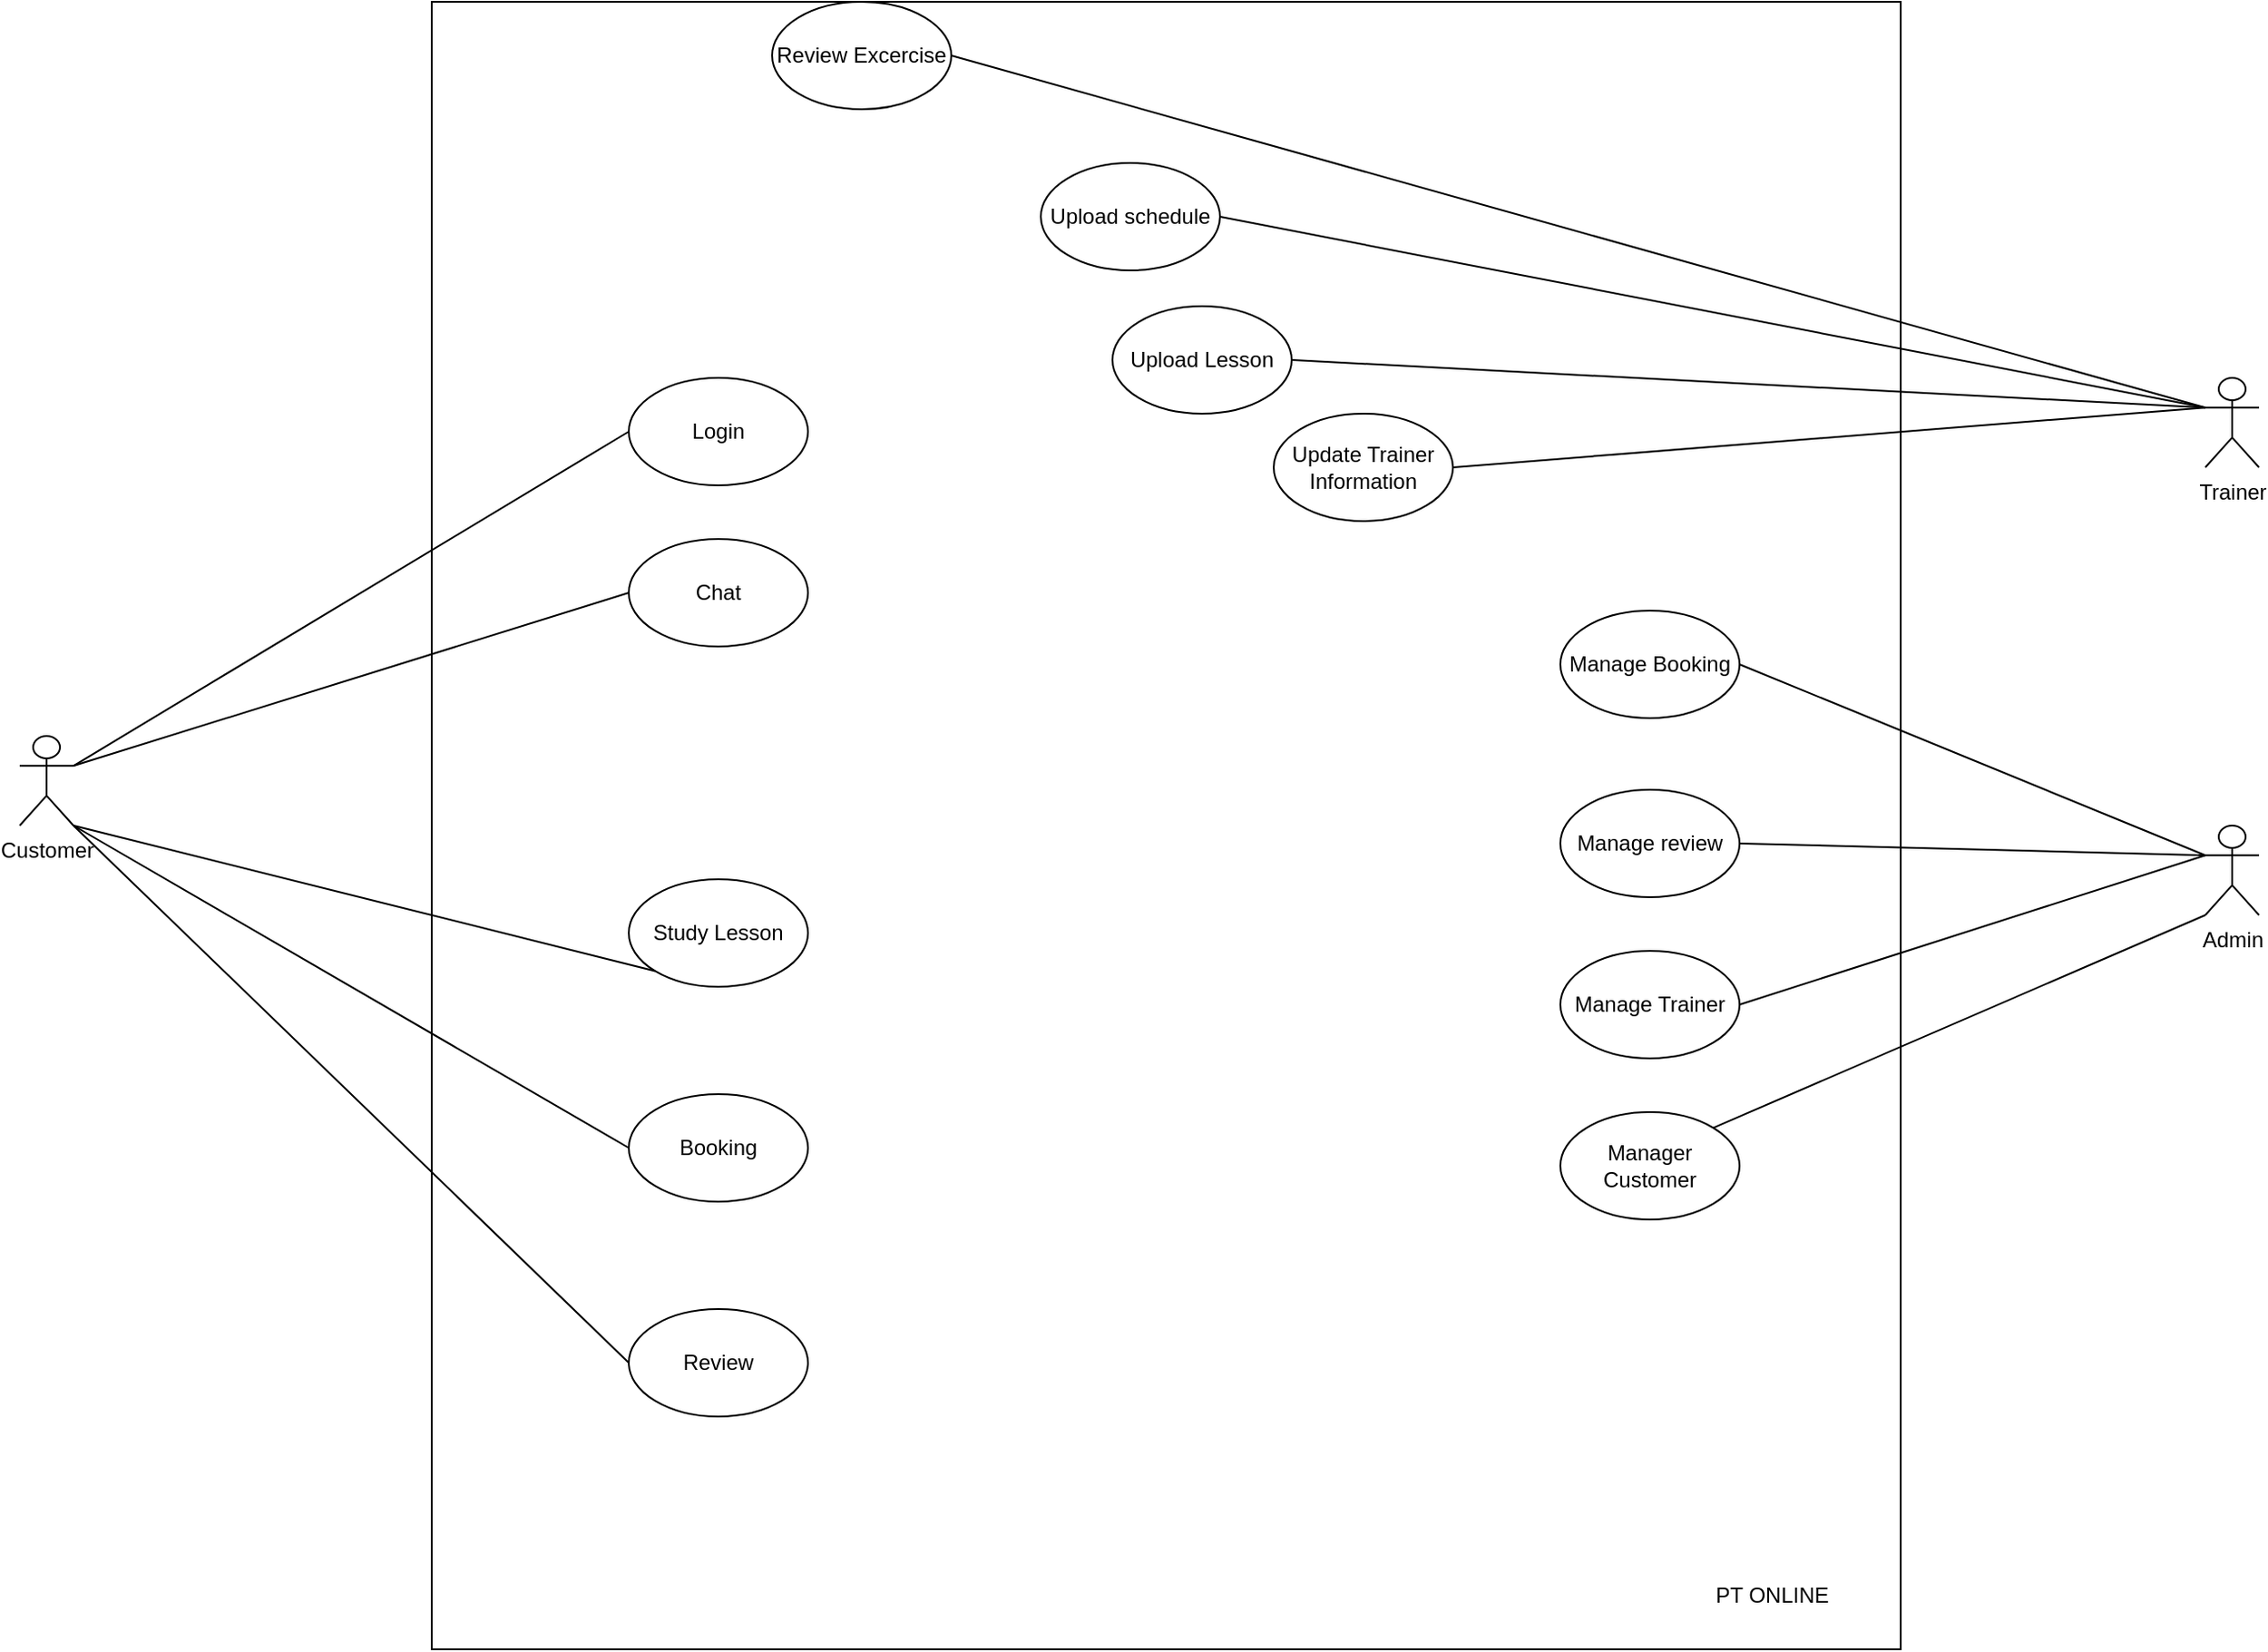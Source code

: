<mxfile version="13.8.1" type="github">
  <diagram id="rZBaU04stiPMk3SZJmmc" name="Page-1">
    <mxGraphModel dx="1174" dy="2345" grid="1" gridSize="10" guides="1" tooltips="1" connect="1" arrows="1" fold="1" page="1" pageScale="1" pageWidth="1100" pageHeight="1700" math="0" shadow="0">
      <root>
        <mxCell id="0" />
        <mxCell id="1" parent="0" />
        <mxCell id="Vi-9CoD4SaAg4djCjcxH-50" value="" style="rounded=0;whiteSpace=wrap;html=1;" parent="1" vertex="1">
          <mxGeometry x="570" y="-220" width="820" height="920" as="geometry" />
        </mxCell>
        <mxCell id="Vi-9CoD4SaAg4djCjcxH-51" value="Customer" style="shape=umlActor;verticalLabelPosition=bottom;verticalAlign=top;html=1;labelPosition=center;align=center;" parent="1" vertex="1">
          <mxGeometry x="340" y="190" width="30" height="50" as="geometry" />
        </mxCell>
        <mxCell id="Vi-9CoD4SaAg4djCjcxH-54" value="Chat" style="ellipse;whiteSpace=wrap;html=1;" parent="1" vertex="1">
          <mxGeometry x="680" y="80" width="100" height="60" as="geometry" />
        </mxCell>
        <mxCell id="Vi-9CoD4SaAg4djCjcxH-56" value="Trainer" style="shape=umlActor;verticalLabelPosition=bottom;verticalAlign=top;html=1;labelPosition=center;align=center;" parent="1" vertex="1">
          <mxGeometry x="1560" y="-10" width="30" height="50" as="geometry" />
        </mxCell>
        <mxCell id="Vi-9CoD4SaAg4djCjcxH-57" value="Admin" style="shape=umlActor;verticalLabelPosition=bottom;verticalAlign=top;html=1;labelPosition=center;align=center;" parent="1" vertex="1">
          <mxGeometry x="1560" y="240" width="30" height="50" as="geometry" />
        </mxCell>
        <mxCell id="Vi-9CoD4SaAg4djCjcxH-58" value="Study Lesson" style="ellipse;whiteSpace=wrap;html=1;" parent="1" vertex="1">
          <mxGeometry x="680" y="270" width="100" height="60" as="geometry" />
        </mxCell>
        <mxCell id="Vi-9CoD4SaAg4djCjcxH-60" value="Booking" style="ellipse;whiteSpace=wrap;html=1;" parent="1" vertex="1">
          <mxGeometry x="680" y="390" width="100" height="60" as="geometry" />
        </mxCell>
        <mxCell id="Vi-9CoD4SaAg4djCjcxH-61" value="Upload Lesson" style="ellipse;whiteSpace=wrap;html=1;" parent="1" vertex="1">
          <mxGeometry x="950" y="-50" width="100" height="60" as="geometry" />
        </mxCell>
        <mxCell id="Vi-9CoD4SaAg4djCjcxH-65" value="Manage review" style="ellipse;whiteSpace=wrap;html=1;" parent="1" vertex="1">
          <mxGeometry x="1200" y="220" width="100" height="60" as="geometry" />
        </mxCell>
        <mxCell id="Vi-9CoD4SaAg4djCjcxH-66" value="Manage Booking" style="ellipse;whiteSpace=wrap;html=1;" parent="1" vertex="1">
          <mxGeometry x="1200" y="120" width="100" height="60" as="geometry" />
        </mxCell>
        <mxCell id="Vi-9CoD4SaAg4djCjcxH-67" value="Manage Trainer" style="ellipse;whiteSpace=wrap;html=1;" parent="1" vertex="1">
          <mxGeometry x="1200" y="310" width="100" height="60" as="geometry" />
        </mxCell>
        <mxCell id="Vi-9CoD4SaAg4djCjcxH-68" value="Manager Customer" style="ellipse;whiteSpace=wrap;html=1;" parent="1" vertex="1">
          <mxGeometry x="1200" y="400" width="100" height="60" as="geometry" />
        </mxCell>
        <mxCell id="Vi-9CoD4SaAg4djCjcxH-72" value="" style="endArrow=none;endSize=12;html=1;exitX=1;exitY=0.333;exitDx=0;exitDy=0;exitPerimeter=0;entryX=0;entryY=0.5;entryDx=0;entryDy=0;endFill=0;" parent="1" source="Vi-9CoD4SaAg4djCjcxH-51" target="Vi-9CoD4SaAg4djCjcxH-54" edge="1">
          <mxGeometry width="160" relative="1" as="geometry">
            <mxPoint x="420" y="316.667" as="sourcePoint" />
            <mxPoint x="680.0" y="203.333" as="targetPoint" />
            <Array as="points" />
          </mxGeometry>
        </mxCell>
        <mxCell id="Vi-9CoD4SaAg4djCjcxH-73" value="" style="endArrow=none;endSize=12;html=1;exitX=1;exitY=1;exitDx=0;exitDy=0;exitPerimeter=0;entryX=0;entryY=1;entryDx=0;entryDy=0;endFill=0;" parent="1" source="Vi-9CoD4SaAg4djCjcxH-51" target="Vi-9CoD4SaAg4djCjcxH-58" edge="1">
          <mxGeometry x="-0.053" y="-2" width="160" relative="1" as="geometry">
            <mxPoint x="420" y="316.667" as="sourcePoint" />
            <mxPoint x="710.0" y="220.003" as="targetPoint" />
            <Array as="points" />
            <mxPoint as="offset" />
          </mxGeometry>
        </mxCell>
        <mxCell id="Vi-9CoD4SaAg4djCjcxH-75" value="" style="endArrow=none;endSize=12;html=1;exitX=1;exitY=1;exitDx=0;exitDy=0;exitPerimeter=0;entryX=0;entryY=0.5;entryDx=0;entryDy=0;endFill=0;" parent="1" source="Vi-9CoD4SaAg4djCjcxH-51" target="Vi-9CoD4SaAg4djCjcxH-60" edge="1">
          <mxGeometry width="160" relative="1" as="geometry">
            <mxPoint x="420" y="350" as="sourcePoint" />
            <mxPoint x="760.0" y="323.333" as="targetPoint" />
            <Array as="points" />
          </mxGeometry>
        </mxCell>
        <mxCell id="Vi-9CoD4SaAg4djCjcxH-83" value="" style="endArrow=none;endSize=12;html=1;exitX=0;exitY=1;exitDx=0;exitDy=0;exitPerimeter=0;entryX=1;entryY=0;entryDx=0;entryDy=0;endFill=0;" parent="1" source="Vi-9CoD4SaAg4djCjcxH-57" target="Vi-9CoD4SaAg4djCjcxH-68" edge="1">
          <mxGeometry width="160" relative="1" as="geometry">
            <mxPoint x="1310" y="530" as="sourcePoint" />
            <mxPoint x="1570.0" y="413.333" as="targetPoint" />
            <Array as="points" />
          </mxGeometry>
        </mxCell>
        <mxCell id="Vi-9CoD4SaAg4djCjcxH-84" value="" style="endArrow=none;endSize=12;html=1;exitX=0;exitY=0.333;exitDx=0;exitDy=0;exitPerimeter=0;entryX=1;entryY=0.5;entryDx=0;entryDy=0;endFill=0;" parent="1" source="Vi-9CoD4SaAg4djCjcxH-57" target="Vi-9CoD4SaAg4djCjcxH-67" edge="1">
          <mxGeometry width="160" relative="1" as="geometry">
            <mxPoint x="1220" y="190" as="sourcePoint" />
            <mxPoint x="1480.0" y="73.333" as="targetPoint" />
            <Array as="points" />
          </mxGeometry>
        </mxCell>
        <mxCell id="Vi-9CoD4SaAg4djCjcxH-85" value="" style="endArrow=none;endSize=12;html=1;exitX=0;exitY=0.333;exitDx=0;exitDy=0;exitPerimeter=0;entryX=1;entryY=0.5;entryDx=0;entryDy=0;endFill=0;" parent="1" source="Vi-9CoD4SaAg4djCjcxH-57" target="Vi-9CoD4SaAg4djCjcxH-65" edge="1">
          <mxGeometry width="160" relative="1" as="geometry">
            <mxPoint x="1240" y="170" as="sourcePoint" />
            <mxPoint x="1500.0" y="53.333" as="targetPoint" />
            <Array as="points" />
          </mxGeometry>
        </mxCell>
        <mxCell id="Vi-9CoD4SaAg4djCjcxH-86" value="" style="endArrow=none;endSize=12;html=1;exitX=0;exitY=0.333;exitDx=0;exitDy=0;exitPerimeter=0;entryX=1;entryY=0.5;entryDx=0;entryDy=0;endFill=0;" parent="1" source="Vi-9CoD4SaAg4djCjcxH-57" target="Vi-9CoD4SaAg4djCjcxH-66" edge="1">
          <mxGeometry x="-0.057" y="-7" width="160" relative="1" as="geometry">
            <mxPoint x="1230" y="120" as="sourcePoint" />
            <mxPoint x="1490.0" y="3.333" as="targetPoint" />
            <Array as="points" />
            <mxPoint as="offset" />
          </mxGeometry>
        </mxCell>
        <mxCell id="Vi-9CoD4SaAg4djCjcxH-88" value="" style="endArrow=none;endSize=12;html=1;exitX=0;exitY=0.333;exitDx=0;exitDy=0;exitPerimeter=0;entryX=1;entryY=0.5;entryDx=0;entryDy=0;endFill=0;" parent="1" source="Vi-9CoD4SaAg4djCjcxH-56" target="Vi-9CoD4SaAg4djCjcxH-61" edge="1">
          <mxGeometry width="160" relative="1" as="geometry">
            <mxPoint x="1070" y="-20" as="sourcePoint" />
            <mxPoint x="1330.0" y="-136.667" as="targetPoint" />
            <Array as="points" />
          </mxGeometry>
        </mxCell>
        <mxCell id="Vi-9CoD4SaAg4djCjcxH-90" value="Update Trainer Information" style="ellipse;whiteSpace=wrap;html=1;" parent="1" vertex="1">
          <mxGeometry x="1040" y="10" width="100" height="60" as="geometry" />
        </mxCell>
        <mxCell id="Vi-9CoD4SaAg4djCjcxH-95" value="" style="endArrow=none;endSize=12;html=1;exitX=0;exitY=0.333;exitDx=0;exitDy=0;exitPerimeter=0;entryX=1;entryY=0.5;entryDx=0;entryDy=0;endFill=0;" parent="1" source="Vi-9CoD4SaAg4djCjcxH-56" target="Vi-9CoD4SaAg4djCjcxH-90" edge="1">
          <mxGeometry width="160" relative="1" as="geometry">
            <mxPoint x="1040" y="20" as="sourcePoint" />
            <mxPoint x="550" y="-36.667" as="targetPoint" />
            <Array as="points" />
          </mxGeometry>
        </mxCell>
        <mxCell id="Vi-9CoD4SaAg4djCjcxH-96" value="Upload schedule" style="ellipse;whiteSpace=wrap;html=1;" parent="1" vertex="1">
          <mxGeometry x="910" y="-130" width="100" height="60" as="geometry" />
        </mxCell>
        <mxCell id="Vi-9CoD4SaAg4djCjcxH-97" value="" style="endArrow=none;endSize=12;html=1;exitX=0;exitY=0.333;exitDx=0;exitDy=0;exitPerimeter=0;entryX=1;entryY=0.5;entryDx=0;entryDy=0;endFill=0;" parent="1" source="Vi-9CoD4SaAg4djCjcxH-56" target="Vi-9CoD4SaAg4djCjcxH-96" edge="1">
          <mxGeometry width="160" relative="1" as="geometry">
            <mxPoint x="1100" y="-130" as="sourcePoint" />
            <mxPoint x="610" y="-186.667" as="targetPoint" />
            <Array as="points" />
          </mxGeometry>
        </mxCell>
        <mxCell id="Vi-9CoD4SaAg4djCjcxH-107" value="PT ONLINE&amp;nbsp;" style="text;html=1;strokeColor=none;fillColor=none;align=center;verticalAlign=middle;whiteSpace=wrap;rounded=0;" parent="1" vertex="1">
          <mxGeometry x="1280" y="660" width="80" height="20" as="geometry" />
        </mxCell>
        <mxCell id="Vi-9CoD4SaAg4djCjcxH-108" value="Review" style="ellipse;whiteSpace=wrap;html=1;" parent="1" vertex="1">
          <mxGeometry x="680" y="510" width="100" height="60" as="geometry" />
        </mxCell>
        <mxCell id="Vi-9CoD4SaAg4djCjcxH-109" value="" style="endArrow=none;endSize=12;html=1;exitX=1;exitY=1;exitDx=0;exitDy=0;exitPerimeter=0;entryX=0;entryY=0.5;entryDx=0;entryDy=0;endFill=0;" parent="1" source="Vi-9CoD4SaAg4djCjcxH-51" target="Vi-9CoD4SaAg4djCjcxH-108" edge="1">
          <mxGeometry x="0.057" y="8" width="160" relative="1" as="geometry">
            <mxPoint x="420" y="350" as="sourcePoint" />
            <mxPoint x="730.0" y="440" as="targetPoint" />
            <Array as="points" />
            <mxPoint as="offset" />
          </mxGeometry>
        </mxCell>
        <mxCell id="Vi-9CoD4SaAg4djCjcxH-115" value="Review Excercise" style="ellipse;whiteSpace=wrap;html=1;" parent="1" vertex="1">
          <mxGeometry x="760" y="-220" width="100" height="60" as="geometry" />
        </mxCell>
        <mxCell id="Vi-9CoD4SaAg4djCjcxH-116" value="" style="endArrow=none;endSize=12;html=1;exitX=0;exitY=0.333;exitDx=0;exitDy=0;exitPerimeter=0;entryX=1;entryY=0.5;entryDx=0;entryDy=0;endFill=0;" parent="1" source="Vi-9CoD4SaAg4djCjcxH-56" target="Vi-9CoD4SaAg4djCjcxH-115" edge="1">
          <mxGeometry width="160" relative="1" as="geometry">
            <mxPoint x="1490" y="-53.33" as="sourcePoint" />
            <mxPoint x="890" y="-189.997" as="targetPoint" />
            <Array as="points" />
          </mxGeometry>
        </mxCell>
        <mxCell id="CPhLp9ePI8ad5RfExE07-2" value="Login" style="ellipse;whiteSpace=wrap;html=1;" vertex="1" parent="1">
          <mxGeometry x="680" y="-10" width="100" height="60" as="geometry" />
        </mxCell>
        <mxCell id="CPhLp9ePI8ad5RfExE07-3" value="" style="endArrow=none;endSize=12;html=1;exitX=1;exitY=0.333;exitDx=0;exitDy=0;exitPerimeter=0;endFill=0;entryX=0;entryY=0.5;entryDx=0;entryDy=0;" edge="1" parent="1" source="Vi-9CoD4SaAg4djCjcxH-51" target="CPhLp9ePI8ad5RfExE07-2">
          <mxGeometry width="160" relative="1" as="geometry">
            <mxPoint x="380" y="90" as="sourcePoint" />
            <mxPoint x="690.0" y="-6.667" as="targetPoint" />
            <Array as="points" />
          </mxGeometry>
        </mxCell>
      </root>
    </mxGraphModel>
  </diagram>
</mxfile>

